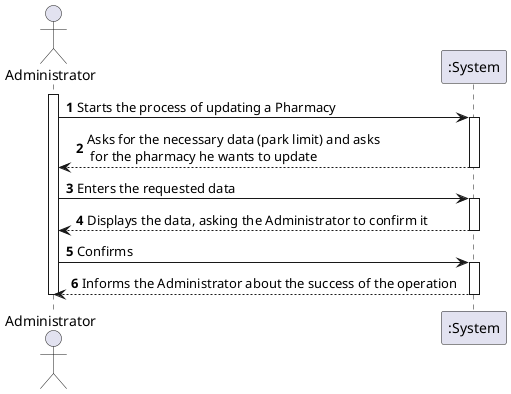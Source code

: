@startuml

autonumber

actor "Administrator" as ADM

activate ADM
ADM -> ":System" : Starts the process of updating a Pharmacy

activate ":System"
":System" --> ADM : Asks for the necessary data (park limit) and asks \n for the pharmacy he wants to update
deactivate ":System"

ADM -> ":System" : Enters the requested data
activate ":System"

":System" --> ADM : Displays the data, asking the Administrator to confirm it
deactivate ":System"

ADM -> ":System" : Confirms
activate ":System"

":System" --> ADM : Informs the Administrator about the success of the operation
deactivate ":System"

deactivate ADM

@enduml

